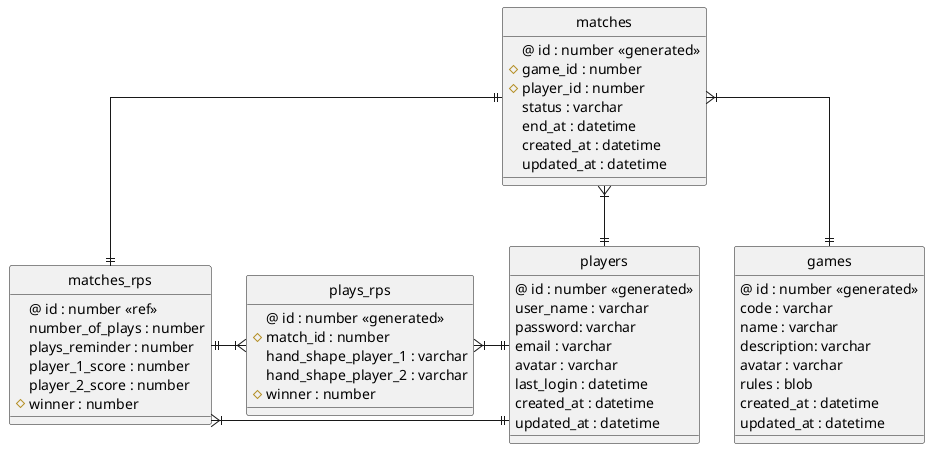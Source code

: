 @startuml

' hide the spot
hide circle

' avoid problems with angled crows feet
skinparam linetype ortho

entity "players" {
    @ id : number <<generated>>
    user_name : varchar
    password: varchar
    email : varchar
    avatar : varchar
    last_login : datetime
    created_at : datetime
    updated_at : datetime
}

entity "games" {
    @ id : number <<generated>>
    code : varchar
    name : varchar
    description: varchar
    avatar : varchar
    rules : blob
    created_at : datetime
    updated_at : datetime
}

entity "matches" {
    @ id : number <<generated>>
    # game_id : number
    # player_id : number
    status : varchar
    end_at : datetime
    created_at : datetime
    updated_at : datetime
}

entity "matches_rps" {
    @ id : number <<ref>>
    number_of_plays : number
    plays_reminder : number
    player_1_score : number
    player_2_score : number
    # winner : number
}

entity "plays_rps" {
    @ id : number <<generated>>
    # match_id : number
    hand_shape_player_1 : varchar
    hand_shape_player_2 : varchar
    # winner : number
}

matches }|--|| players
matches }|--|| games
matches ||-|| matches_rps
matches_rps ||-|{ plays_rps
matches_rps }|-|| players
plays_rps }|-|| players

@enduml
